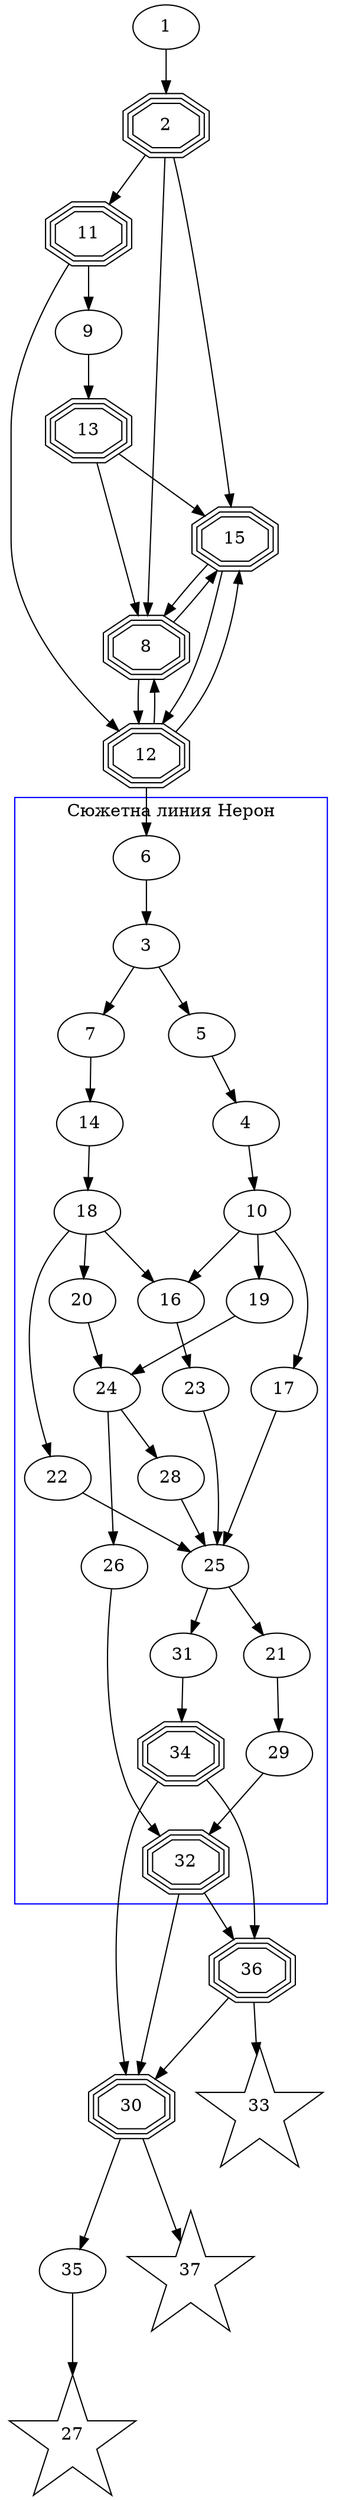 digraph UjasV4totoIzmerenie {
    1 -> 2
    2 -> {15, 8, 11}
    2 [shape=tripleoctagon]
    3 -> {7, 5}
    4 -> 10
    5 -> 4
    6 -> 3
    7 -> 14
    8 -> {15, 12}
    8 [shape=tripleoctagon]
    9 -> 13
    10 -> {16, 17, 19}
    11 -> {9, 12}
    11 [shape=tripleoctagon]
    12 -> {6, 8, 15}
    12 [shape=tripleoctagon]
    13 -> {8, 15}
    13 [shape=tripleoctagon]
    14 -> 18
    15 -> {8, 12}
    15 [shape=tripleoctagon]
    16 -> 23
    17 -> 25
    18 -> {16, 20, 22}
    19 -> 24
    20 -> 24
    21 -> 29
    22 -> 25
    23 -> 25
    24 -> {26, 28}
    25 -> {21, 31}
    26 -> 32
    27 [shape=star]
    28 -> 25
    29 -> 32
    30 -> {35, 37}
    30 [shape=tripleoctagon]
    31 -> 34
    32 -> {30, 36}
    32 [shape=tripleoctagon]
    33 [shape=star]
    34 -> {30, 36}
    34 [shape=tripleoctagon]
    35 -> 27
    36 -> {33, 30}
    36 [shape=tripleoctagon]
    37 [shape=star]
    // Neron plotline - blue
    //*
    subgraph cluster_neron {
        node [style=filled]
        6, 3, 5, 7, 4, 14, 10, 18, 19, 16, 20, 24, 23, 22
        17, 28, 26, 25, 21, 31, 29, 32, 34
        label = "Сюжетна линия Нерон"
        color = "blue"
    }
    //*/
}
